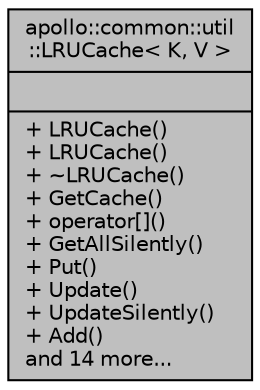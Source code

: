 digraph "apollo::common::util::LRUCache&lt; K, V &gt;"
{
  edge [fontname="Helvetica",fontsize="10",labelfontname="Helvetica",labelfontsize="10"];
  node [fontname="Helvetica",fontsize="10",shape=record];
  Node1 [label="{apollo::common::util\l::LRUCache\< K, V \>\n||+ LRUCache()\l+ LRUCache()\l+ ~LRUCache()\l+ GetCache()\l+ operator[]()\l+ GetAllSilently()\l+ Put()\l+ Update()\l+ UpdateSilently()\l+ Add()\land 14 more...\l}",height=0.2,width=0.4,color="black", fillcolor="grey75", style="filled" fontcolor="black"];
}
